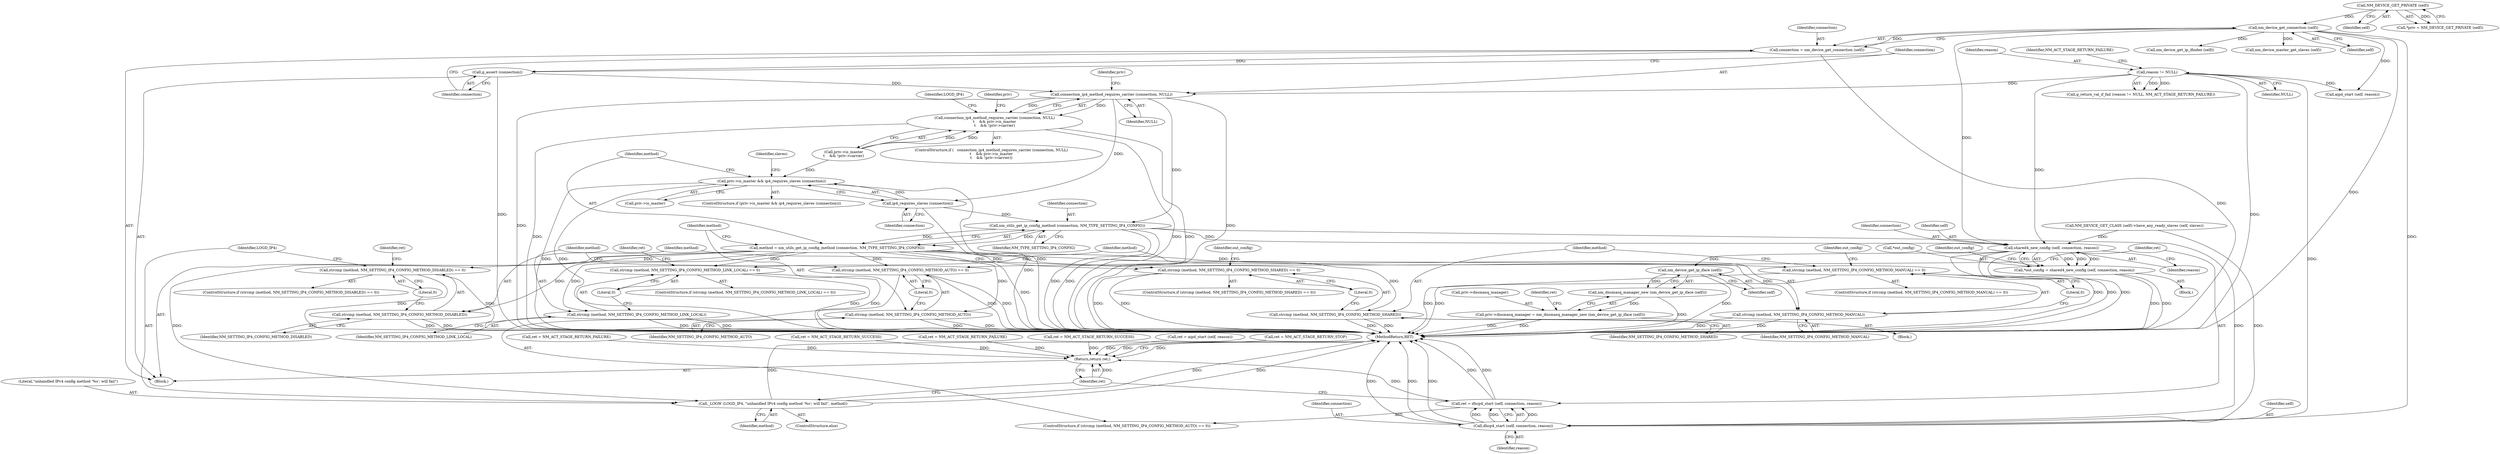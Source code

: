 digraph "0_NetworkManager_d5fc88e573fa58b93034b04d35a2454f5d28cad9@API" {
"1005729" [label="(Call,connection_ip4_method_requires_carrier (connection, NULL))"];
"1005725" [label="(Call,g_assert (connection))"];
"1005721" [label="(Call,connection = nm_device_get_connection (self))"];
"1005723" [label="(Call,nm_device_get_connection (self))"];
"1005706" [label="(Call,NM_DEVICE_GET_PRIVATE (self))"];
"1005717" [label="(Call,reason != NULL)"];
"1005728" [label="(Call,connection_ip4_method_requires_carrier (connection, NULL)\n\t    && priv->is_master\n\t    && !priv->carrier)"];
"1005753" [label="(Call,ip4_requires_slaves (connection))"];
"1005749" [label="(Call,priv->is_master && ip4_requires_slaves (connection))"];
"1005781" [label="(Call,nm_utils_get_ip_config_method (connection, NM_TYPE_SETTING_IP4_CONFIG))"];
"1005779" [label="(Call,method = nm_utils_get_ip_config_method (connection, NM_TYPE_SETTING_IP4_CONFIG))"];
"1005785" [label="(Call,strcmp (method, NM_SETTING_IP4_CONFIG_METHOD_AUTO) == 0)"];
"1005786" [label="(Call,strcmp (method, NM_SETTING_IP4_CONFIG_METHOD_AUTO))"];
"1005798" [label="(Call,strcmp (method, NM_SETTING_IP4_CONFIG_METHOD_LINK_LOCAL) == 0)"];
"1005799" [label="(Call,strcmp (method, NM_SETTING_IP4_CONFIG_METHOD_LINK_LOCAL))"];
"1005810" [label="(Call,strcmp (method, NM_SETTING_IP4_CONFIG_METHOD_MANUAL) == 0)"];
"1005811" [label="(Call,strcmp (method, NM_SETTING_IP4_CONFIG_METHOD_MANUAL))"];
"1005830" [label="(Call,strcmp (method, NM_SETTING_IP4_CONFIG_METHOD_SHARED) == 0)"];
"1005831" [label="(Call,strcmp (method, NM_SETTING_IP4_CONFIG_METHOD_SHARED))"];
"1005863" [label="(Call,strcmp (method, NM_SETTING_IP4_CONFIG_METHOD_DISABLED) == 0)"];
"1005864" [label="(Call,strcmp (method, NM_SETTING_IP4_CONFIG_METHOD_DISABLED))"];
"1005873" [label="(Call,_LOGW (LOGD_IP4, \"unhandled IPv4 config method '%s'; will fail\", method))"];
"1005792" [label="(Call,dhcp4_start (self, connection, reason))"];
"1005790" [label="(Call,ret = dhcp4_start (self, connection, reason))"];
"1005877" [label="(Return,return ret;)"];
"1005839" [label="(Call,shared4_new_config (self, connection, reason))"];
"1005836" [label="(Call,*out_config = shared4_new_config (self, connection, reason))"];
"1005852" [label="(Call,nm_device_get_ip_iface (self))"];
"1005851" [label="(Call,nm_dnsmasq_manager_new (nm_device_get_ip_iface (self)))"];
"1005847" [label="(Call,priv->dnsmasq_manager = nm_dnsmasq_manager_new (nm_device_get_ip_iface (self)))"];
"1005730" [label="(Identifier,connection)"];
"1005863" [label="(Call,strcmp (method, NM_SETTING_IP4_CONFIG_METHOD_DISABLED) == 0)"];
"1005873" [label="(Call,_LOGW (LOGD_IP4, \"unhandled IPv4 config method '%s'; will fail\", method))"];
"1005795" [label="(Identifier,reason)"];
"1005867" [label="(Literal,0)"];
"1005875" [label="(Literal,\"unhandled IPv4 config method '%s'; will fail\")"];
"1005753" [label="(Call,ip4_requires_slaves (connection))"];
"1005833" [label="(Identifier,NM_SETTING_IP4_CONFIG_METHOD_SHARED)"];
"1005706" [label="(Call,NM_DEVICE_GET_PRIVATE (self))"];
"1005797" [label="(ControlStructure,if (strcmp (method, NM_SETTING_IP4_CONFIG_METHOD_LINK_LOCAL) == 0))"];
"1005779" [label="(Call,method = nm_utils_get_ip_config_method (connection, NM_TYPE_SETTING_IP4_CONFIG))"];
"1005720" [label="(Identifier,NM_ACT_STAGE_RETURN_FAILURE)"];
"1005723" [label="(Call,nm_device_get_connection (self))"];
"1005792" [label="(Call,dhcp4_start (self, connection, reason))"];
"1005780" [label="(Identifier,method)"];
"1005840" [label="(Identifier,self)"];
"1005852" [label="(Call,nm_device_get_ip_iface (self))"];
"1005748" [label="(ControlStructure,if (priv->is_master && ip4_requires_slaves (connection)))"];
"1005846" [label="(Block,)"];
"1005837" [label="(Call,*out_config)"];
"1005814" [label="(Literal,0)"];
"1005757" [label="(Identifier,slaves)"];
"1005722" [label="(Identifier,connection)"];
"1005721" [label="(Call,connection = nm_device_get_connection (self))"];
"1005847" [label="(Call,priv->dnsmasq_manager = nm_dnsmasq_manager_new (nm_device_get_ip_iface (self)))"];
"1005870" [label="(Identifier,ret)"];
"1005851" [label="(Call,nm_dnsmasq_manager_new (nm_device_get_ip_iface (self)))"];
"1005728" [label="(Call,connection_ip4_method_requires_carrier (connection, NULL)\n\t    && priv->is_master\n\t    && !priv->carrier)"];
"1005762" [label="(Call,NM_DEVICE_GET_CLASS (self)->have_any_ready_slaves (self, slaves))"];
"1005804" [label="(Identifier,ret)"];
"1005838" [label="(Identifier,out_config)"];
"1005820" [label="(Call,nm_device_get_ip_ifindex (self))"];
"1005789" [label="(Literal,0)"];
"1005877" [label="(Return,return ret;)"];
"1005750" [label="(Call,priv->is_master)"];
"1005782" [label="(Identifier,connection)"];
"1005818" [label="(Identifier,out_config)"];
"1005878" [label="(Identifier,ret)"];
"1005855" [label="(Identifier,ret)"];
"1005813" [label="(Identifier,NM_SETTING_IP4_CONFIG_METHOD_MANUAL)"];
"1005845" [label="(Identifier,out_config)"];
"1005758" [label="(Call,nm_device_master_get_slaves (self))"];
"1005869" [label="(Call,ret = NM_ACT_STAGE_RETURN_STOP)"];
"1005785" [label="(Call,strcmp (method, NM_SETTING_IP4_CONFIG_METHOD_AUTO) == 0)"];
"1005707" [label="(Identifier,self)"];
"1005710" [label="(Call,ret = NM_ACT_STAGE_RETURN_FAILURE)"];
"1005787" [label="(Identifier,method)"];
"1005825" [label="(Call,ret = NM_ACT_STAGE_RETURN_SUCCESS)"];
"1005724" [label="(Identifier,self)"];
"1005726" [label="(Identifier,connection)"];
"1005812" [label="(Identifier,method)"];
"1005788" [label="(Identifier,NM_SETTING_IP4_CONFIG_METHOD_AUTO)"];
"1005791" [label="(Identifier,ret)"];
"1005790" [label="(Call,ret = dhcp4_start (self, connection, reason))"];
"1005717" [label="(Call,reason != NULL)"];
"1005716" [label="(Call,g_return_val_if_fail (reason != NULL, NM_ACT_STAGE_RETURN_FAILURE))"];
"1005704" [label="(Call,*priv = NM_DEVICE_GET_PRIVATE (self))"];
"1005754" [label="(Identifier,connection)"];
"1005799" [label="(Call,strcmp (method, NM_SETTING_IP4_CONFIG_METHOD_LINK_LOCAL))"];
"1005872" [label="(ControlStructure,else)"];
"1005731" [label="(Identifier,NULL)"];
"1005801" [label="(Identifier,NM_SETTING_IP4_CONFIG_METHOD_LINK_LOCAL)"];
"1005734" [label="(Identifier,priv)"];
"1005725" [label="(Call,g_assert (connection))"];
"1005729" [label="(Call,connection_ip4_method_requires_carrier (connection, NULL))"];
"1005793" [label="(Identifier,self)"];
"1005866" [label="(Identifier,NM_SETTING_IP4_CONFIG_METHOD_DISABLED)"];
"1005842" [label="(Identifier,reason)"];
"1005854" [label="(Call,ret = NM_ACT_STAGE_RETURN_SUCCESS)"];
"1005835" [label="(Block,)"];
"1005864" [label="(Call,strcmp (method, NM_SETTING_IP4_CONFIG_METHOD_DISABLED))"];
"1005865" [label="(Identifier,method)"];
"1005798" [label="(Call,strcmp (method, NM_SETTING_IP4_CONFIG_METHOD_LINK_LOCAL) == 0)"];
"1005810" [label="(Call,strcmp (method, NM_SETTING_IP4_CONFIG_METHOD_MANUAL) == 0)"];
"1005811" [label="(Call,strcmp (method, NM_SETTING_IP4_CONFIG_METHOD_MANUAL))"];
"1005802" [label="(Literal,0)"];
"1005841" [label="(Identifier,connection)"];
"1005781" [label="(Call,nm_utils_get_ip_config_method (connection, NM_TYPE_SETTING_IP4_CONFIG))"];
"1005853" [label="(Identifier,self)"];
"1007368" [label="(MethodReturn,RET)"];
"1005743" [label="(Identifier,LOGD_IP4)"];
"1005783" [label="(Identifier,NM_TYPE_SETTING_IP4_CONFIG)"];
"1005858" [label="(Call,ret = NM_ACT_STAGE_RETURN_FAILURE)"];
"1005719" [label="(Identifier,NULL)"];
"1005874" [label="(Identifier,LOGD_IP4)"];
"1005732" [label="(Call,priv->is_master\n\t    && !priv->carrier)"];
"1005786" [label="(Call,strcmp (method, NM_SETTING_IP4_CONFIG_METHOD_AUTO))"];
"1005702" [label="(Block,)"];
"1005751" [label="(Identifier,priv)"];
"1005876" [label="(Identifier,method)"];
"1005794" [label="(Identifier,connection)"];
"1005809" [label="(ControlStructure,if (strcmp (method, NM_SETTING_IP4_CONFIG_METHOD_MANUAL) == 0))"];
"1005803" [label="(Call,ret = aipd_start (self, reason))"];
"1005839" [label="(Call,shared4_new_config (self, connection, reason))"];
"1005829" [label="(ControlStructure,if (strcmp (method, NM_SETTING_IP4_CONFIG_METHOD_SHARED) == 0))"];
"1005834" [label="(Literal,0)"];
"1005848" [label="(Call,priv->dnsmasq_manager)"];
"1005832" [label="(Identifier,method)"];
"1005805" [label="(Call,aipd_start (self, reason))"];
"1005830" [label="(Call,strcmp (method, NM_SETTING_IP4_CONFIG_METHOD_SHARED) == 0)"];
"1005836" [label="(Call,*out_config = shared4_new_config (self, connection, reason))"];
"1005862" [label="(ControlStructure,if (strcmp (method, NM_SETTING_IP4_CONFIG_METHOD_DISABLED) == 0))"];
"1005727" [label="(ControlStructure,if (   connection_ip4_method_requires_carrier (connection, NULL)\n\t    && priv->is_master\n\t    && !priv->carrier))"];
"1005784" [label="(ControlStructure,if (strcmp (method, NM_SETTING_IP4_CONFIG_METHOD_AUTO) == 0))"];
"1005800" [label="(Identifier,method)"];
"1005718" [label="(Identifier,reason)"];
"1005831" [label="(Call,strcmp (method, NM_SETTING_IP4_CONFIG_METHOD_SHARED))"];
"1005749" [label="(Call,priv->is_master && ip4_requires_slaves (connection))"];
"1005729" -> "1005728"  [label="AST: "];
"1005729" -> "1005731"  [label="CFG: "];
"1005730" -> "1005729"  [label="AST: "];
"1005731" -> "1005729"  [label="AST: "];
"1005734" -> "1005729"  [label="CFG: "];
"1005728" -> "1005729"  [label="CFG: "];
"1005729" -> "1007368"  [label="DDG: "];
"1005729" -> "1007368"  [label="DDG: "];
"1005729" -> "1005728"  [label="DDG: "];
"1005729" -> "1005728"  [label="DDG: "];
"1005725" -> "1005729"  [label="DDG: "];
"1005717" -> "1005729"  [label="DDG: "];
"1005729" -> "1005753"  [label="DDG: "];
"1005729" -> "1005781"  [label="DDG: "];
"1005725" -> "1005702"  [label="AST: "];
"1005725" -> "1005726"  [label="CFG: "];
"1005726" -> "1005725"  [label="AST: "];
"1005730" -> "1005725"  [label="CFG: "];
"1005725" -> "1007368"  [label="DDG: "];
"1005721" -> "1005725"  [label="DDG: "];
"1005721" -> "1005702"  [label="AST: "];
"1005721" -> "1005723"  [label="CFG: "];
"1005722" -> "1005721"  [label="AST: "];
"1005723" -> "1005721"  [label="AST: "];
"1005726" -> "1005721"  [label="CFG: "];
"1005721" -> "1007368"  [label="DDG: "];
"1005723" -> "1005721"  [label="DDG: "];
"1005723" -> "1005724"  [label="CFG: "];
"1005724" -> "1005723"  [label="AST: "];
"1005723" -> "1007368"  [label="DDG: "];
"1005706" -> "1005723"  [label="DDG: "];
"1005723" -> "1005758"  [label="DDG: "];
"1005723" -> "1005792"  [label="DDG: "];
"1005723" -> "1005805"  [label="DDG: "];
"1005723" -> "1005820"  [label="DDG: "];
"1005723" -> "1005839"  [label="DDG: "];
"1005706" -> "1005704"  [label="AST: "];
"1005706" -> "1005707"  [label="CFG: "];
"1005707" -> "1005706"  [label="AST: "];
"1005704" -> "1005706"  [label="CFG: "];
"1005706" -> "1005704"  [label="DDG: "];
"1005717" -> "1005716"  [label="AST: "];
"1005717" -> "1005719"  [label="CFG: "];
"1005718" -> "1005717"  [label="AST: "];
"1005719" -> "1005717"  [label="AST: "];
"1005720" -> "1005717"  [label="CFG: "];
"1005717" -> "1007368"  [label="DDG: "];
"1005717" -> "1005716"  [label="DDG: "];
"1005717" -> "1005716"  [label="DDG: "];
"1005717" -> "1005792"  [label="DDG: "];
"1005717" -> "1005805"  [label="DDG: "];
"1005717" -> "1005839"  [label="DDG: "];
"1005728" -> "1005727"  [label="AST: "];
"1005728" -> "1005732"  [label="CFG: "];
"1005732" -> "1005728"  [label="AST: "];
"1005743" -> "1005728"  [label="CFG: "];
"1005751" -> "1005728"  [label="CFG: "];
"1005728" -> "1007368"  [label="DDG: "];
"1005728" -> "1007368"  [label="DDG: "];
"1005728" -> "1007368"  [label="DDG: "];
"1005732" -> "1005728"  [label="DDG: "];
"1005732" -> "1005728"  [label="DDG: "];
"1005753" -> "1005749"  [label="AST: "];
"1005753" -> "1005754"  [label="CFG: "];
"1005754" -> "1005753"  [label="AST: "];
"1005749" -> "1005753"  [label="CFG: "];
"1005753" -> "1007368"  [label="DDG: "];
"1005753" -> "1005749"  [label="DDG: "];
"1005753" -> "1005781"  [label="DDG: "];
"1005749" -> "1005748"  [label="AST: "];
"1005749" -> "1005750"  [label="CFG: "];
"1005750" -> "1005749"  [label="AST: "];
"1005757" -> "1005749"  [label="CFG: "];
"1005780" -> "1005749"  [label="CFG: "];
"1005749" -> "1007368"  [label="DDG: "];
"1005749" -> "1007368"  [label="DDG: "];
"1005749" -> "1007368"  [label="DDG: "];
"1005732" -> "1005749"  [label="DDG: "];
"1005781" -> "1005779"  [label="AST: "];
"1005781" -> "1005783"  [label="CFG: "];
"1005782" -> "1005781"  [label="AST: "];
"1005783" -> "1005781"  [label="AST: "];
"1005779" -> "1005781"  [label="CFG: "];
"1005781" -> "1007368"  [label="DDG: "];
"1005781" -> "1007368"  [label="DDG: "];
"1005781" -> "1005779"  [label="DDG: "];
"1005781" -> "1005779"  [label="DDG: "];
"1005781" -> "1005792"  [label="DDG: "];
"1005781" -> "1005839"  [label="DDG: "];
"1005779" -> "1005702"  [label="AST: "];
"1005780" -> "1005779"  [label="AST: "];
"1005787" -> "1005779"  [label="CFG: "];
"1005779" -> "1007368"  [label="DDG: "];
"1005779" -> "1005785"  [label="DDG: "];
"1005779" -> "1005786"  [label="DDG: "];
"1005779" -> "1005798"  [label="DDG: "];
"1005779" -> "1005799"  [label="DDG: "];
"1005779" -> "1005810"  [label="DDG: "];
"1005779" -> "1005811"  [label="DDG: "];
"1005779" -> "1005830"  [label="DDG: "];
"1005779" -> "1005831"  [label="DDG: "];
"1005779" -> "1005863"  [label="DDG: "];
"1005779" -> "1005864"  [label="DDG: "];
"1005779" -> "1005873"  [label="DDG: "];
"1005785" -> "1005784"  [label="AST: "];
"1005785" -> "1005789"  [label="CFG: "];
"1005786" -> "1005785"  [label="AST: "];
"1005789" -> "1005785"  [label="AST: "];
"1005791" -> "1005785"  [label="CFG: "];
"1005800" -> "1005785"  [label="CFG: "];
"1005785" -> "1007368"  [label="DDG: "];
"1005785" -> "1007368"  [label="DDG: "];
"1005786" -> "1005788"  [label="CFG: "];
"1005787" -> "1005786"  [label="AST: "];
"1005788" -> "1005786"  [label="AST: "];
"1005789" -> "1005786"  [label="CFG: "];
"1005786" -> "1007368"  [label="DDG: "];
"1005786" -> "1007368"  [label="DDG: "];
"1005798" -> "1005797"  [label="AST: "];
"1005798" -> "1005802"  [label="CFG: "];
"1005799" -> "1005798"  [label="AST: "];
"1005802" -> "1005798"  [label="AST: "];
"1005804" -> "1005798"  [label="CFG: "];
"1005812" -> "1005798"  [label="CFG: "];
"1005798" -> "1007368"  [label="DDG: "];
"1005798" -> "1007368"  [label="DDG: "];
"1005799" -> "1005801"  [label="CFG: "];
"1005800" -> "1005799"  [label="AST: "];
"1005801" -> "1005799"  [label="AST: "];
"1005802" -> "1005799"  [label="CFG: "];
"1005799" -> "1007368"  [label="DDG: "];
"1005799" -> "1007368"  [label="DDG: "];
"1005810" -> "1005809"  [label="AST: "];
"1005810" -> "1005814"  [label="CFG: "];
"1005811" -> "1005810"  [label="AST: "];
"1005814" -> "1005810"  [label="AST: "];
"1005818" -> "1005810"  [label="CFG: "];
"1005832" -> "1005810"  [label="CFG: "];
"1005810" -> "1007368"  [label="DDG: "];
"1005810" -> "1007368"  [label="DDG: "];
"1005811" -> "1005813"  [label="CFG: "];
"1005812" -> "1005811"  [label="AST: "];
"1005813" -> "1005811"  [label="AST: "];
"1005814" -> "1005811"  [label="CFG: "];
"1005811" -> "1007368"  [label="DDG: "];
"1005811" -> "1007368"  [label="DDG: "];
"1005830" -> "1005829"  [label="AST: "];
"1005830" -> "1005834"  [label="CFG: "];
"1005831" -> "1005830"  [label="AST: "];
"1005834" -> "1005830"  [label="AST: "];
"1005838" -> "1005830"  [label="CFG: "];
"1005865" -> "1005830"  [label="CFG: "];
"1005830" -> "1007368"  [label="DDG: "];
"1005830" -> "1007368"  [label="DDG: "];
"1005831" -> "1005833"  [label="CFG: "];
"1005832" -> "1005831"  [label="AST: "];
"1005833" -> "1005831"  [label="AST: "];
"1005834" -> "1005831"  [label="CFG: "];
"1005831" -> "1007368"  [label="DDG: "];
"1005831" -> "1007368"  [label="DDG: "];
"1005863" -> "1005862"  [label="AST: "];
"1005863" -> "1005867"  [label="CFG: "];
"1005864" -> "1005863"  [label="AST: "];
"1005867" -> "1005863"  [label="AST: "];
"1005870" -> "1005863"  [label="CFG: "];
"1005874" -> "1005863"  [label="CFG: "];
"1005863" -> "1007368"  [label="DDG: "];
"1005863" -> "1007368"  [label="DDG: "];
"1005864" -> "1005866"  [label="CFG: "];
"1005865" -> "1005864"  [label="AST: "];
"1005866" -> "1005864"  [label="AST: "];
"1005867" -> "1005864"  [label="CFG: "];
"1005864" -> "1007368"  [label="DDG: "];
"1005864" -> "1007368"  [label="DDG: "];
"1005873" -> "1005872"  [label="AST: "];
"1005873" -> "1005876"  [label="CFG: "];
"1005874" -> "1005873"  [label="AST: "];
"1005875" -> "1005873"  [label="AST: "];
"1005876" -> "1005873"  [label="AST: "];
"1005878" -> "1005873"  [label="CFG: "];
"1005873" -> "1007368"  [label="DDG: "];
"1005873" -> "1007368"  [label="DDG: "];
"1005873" -> "1007368"  [label="DDG: "];
"1005792" -> "1005790"  [label="AST: "];
"1005792" -> "1005795"  [label="CFG: "];
"1005793" -> "1005792"  [label="AST: "];
"1005794" -> "1005792"  [label="AST: "];
"1005795" -> "1005792"  [label="AST: "];
"1005790" -> "1005792"  [label="CFG: "];
"1005792" -> "1007368"  [label="DDG: "];
"1005792" -> "1007368"  [label="DDG: "];
"1005792" -> "1007368"  [label="DDG: "];
"1005792" -> "1005790"  [label="DDG: "];
"1005792" -> "1005790"  [label="DDG: "];
"1005792" -> "1005790"  [label="DDG: "];
"1005762" -> "1005792"  [label="DDG: "];
"1005790" -> "1005784"  [label="AST: "];
"1005791" -> "1005790"  [label="AST: "];
"1005878" -> "1005790"  [label="CFG: "];
"1005790" -> "1007368"  [label="DDG: "];
"1005790" -> "1007368"  [label="DDG: "];
"1005790" -> "1005877"  [label="DDG: "];
"1005877" -> "1005702"  [label="AST: "];
"1005877" -> "1005878"  [label="CFG: "];
"1005878" -> "1005877"  [label="AST: "];
"1007368" -> "1005877"  [label="CFG: "];
"1005877" -> "1007368"  [label="DDG: "];
"1005878" -> "1005877"  [label="DDG: "];
"1005803" -> "1005877"  [label="DDG: "];
"1005710" -> "1005877"  [label="DDG: "];
"1005869" -> "1005877"  [label="DDG: "];
"1005825" -> "1005877"  [label="DDG: "];
"1005854" -> "1005877"  [label="DDG: "];
"1005858" -> "1005877"  [label="DDG: "];
"1005839" -> "1005836"  [label="AST: "];
"1005839" -> "1005842"  [label="CFG: "];
"1005840" -> "1005839"  [label="AST: "];
"1005841" -> "1005839"  [label="AST: "];
"1005842" -> "1005839"  [label="AST: "];
"1005836" -> "1005839"  [label="CFG: "];
"1005839" -> "1007368"  [label="DDG: "];
"1005839" -> "1007368"  [label="DDG: "];
"1005839" -> "1007368"  [label="DDG: "];
"1005839" -> "1005836"  [label="DDG: "];
"1005839" -> "1005836"  [label="DDG: "];
"1005839" -> "1005836"  [label="DDG: "];
"1005762" -> "1005839"  [label="DDG: "];
"1005839" -> "1005852"  [label="DDG: "];
"1005836" -> "1005835"  [label="AST: "];
"1005837" -> "1005836"  [label="AST: "];
"1005845" -> "1005836"  [label="CFG: "];
"1005836" -> "1007368"  [label="DDG: "];
"1005836" -> "1007368"  [label="DDG: "];
"1005852" -> "1005851"  [label="AST: "];
"1005852" -> "1005853"  [label="CFG: "];
"1005853" -> "1005852"  [label="AST: "];
"1005851" -> "1005852"  [label="CFG: "];
"1005852" -> "1007368"  [label="DDG: "];
"1005852" -> "1005851"  [label="DDG: "];
"1005851" -> "1005847"  [label="AST: "];
"1005847" -> "1005851"  [label="CFG: "];
"1005851" -> "1007368"  [label="DDG: "];
"1005851" -> "1005847"  [label="DDG: "];
"1005847" -> "1005846"  [label="AST: "];
"1005848" -> "1005847"  [label="AST: "];
"1005855" -> "1005847"  [label="CFG: "];
"1005847" -> "1007368"  [label="DDG: "];
"1005847" -> "1007368"  [label="DDG: "];
}
